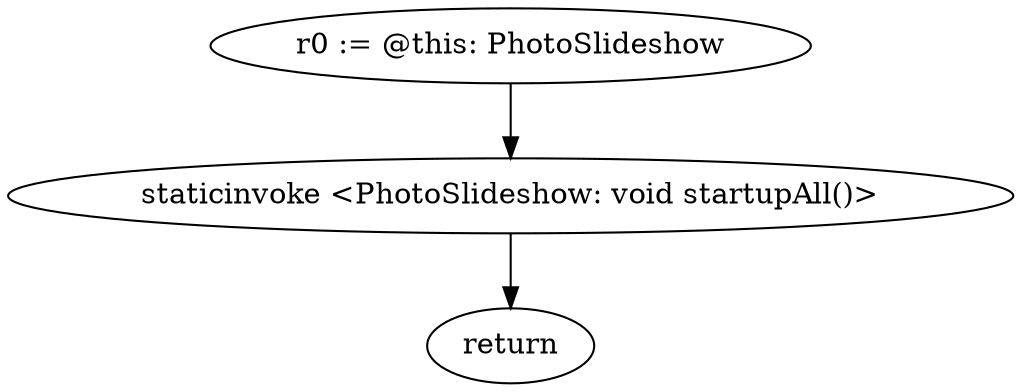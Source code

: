 digraph "" {
    "r0 := @this: PhotoSlideshow"
    "staticinvoke <PhotoSlideshow: void startupAll()>"
    "r0 := @this: PhotoSlideshow"->"staticinvoke <PhotoSlideshow: void startupAll()>";
    "return"
    "staticinvoke <PhotoSlideshow: void startupAll()>"->"return";
}
